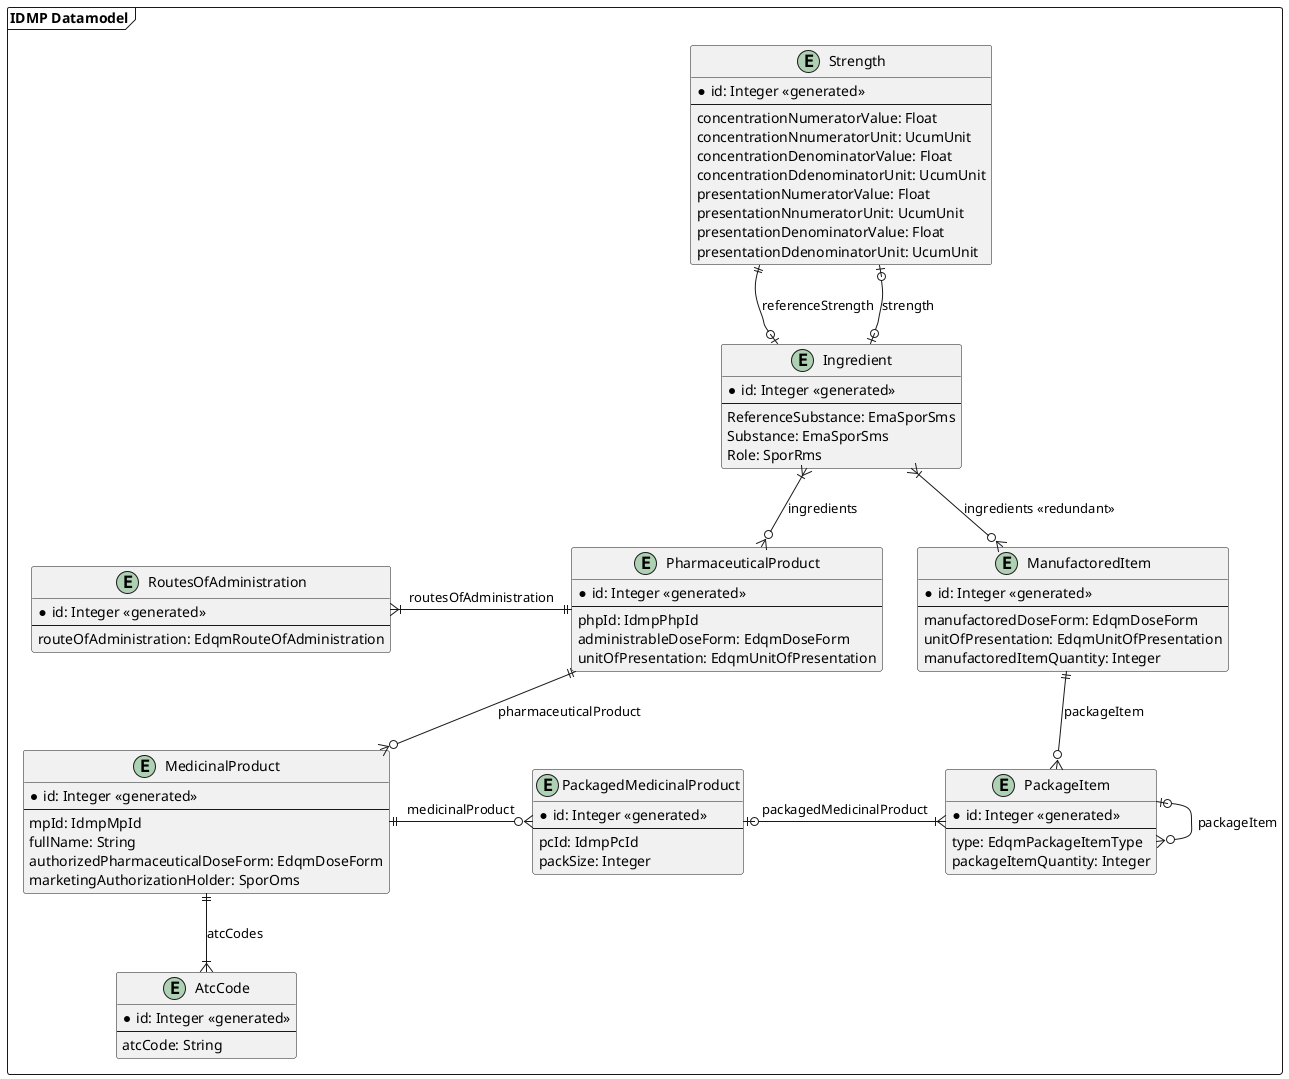 @startuml
'https://plantuml.com/class-diagram

package "IDMP Datamodel" as idmpDatamodel <<frame>> {
    entity Strength {
        * id: Integer <<generated>>
        --
        concentrationNumeratorValue: Float
        concentrationNnumeratorUnit: UcumUnit
        concentrationDenominatorValue: Float
        concentrationDdenominatorUnit: UcumUnit
        presentationNumeratorValue: Float
        presentationNnumeratorUnit: UcumUnit
        presentationDenominatorValue: Float
        presentationDdenominatorUnit: UcumUnit
    }

    entity Ingredient {
        * id: Integer <<generated>>
        --
        ReferenceSubstance: EmaSporSms
        Substance: EmaSporSms
        Role: SporRms
    }

    together {
        entity RoutesOfAdministration {
            * id: Integer <<generated>>
            --
            routeOfAdministration: EdqmRouteOfAdministration
        }

        entity PharmaceuticalProduct {
            * id: Integer <<generated>>
            --
            phpId: IdmpPhpId
            administrableDoseForm: EdqmDoseForm
            unitOfPresentation: EdqmUnitOfPresentation
        }
    }

    entity MedicinalProduct {
        * id: Integer <<generated>>
        --
        mpId: IdmpMpId
        fullName: String
        authorizedPharmaceuticalDoseForm: EdqmDoseForm
        marketingAuthorizationHolder: SporOms
    }

    entity AtcCode {
        * id: Integer <<generated>>
        --
        atcCode: String
    }

    entity PackagedMedicinalProduct {
        * id: Integer <<generated>>
        --
        pcId: IdmpPcId
        packSize: Integer
    }

    entity PackageItem {
        * id: Integer <<generated>>
        --
        type: EdqmPackageItemType
        packageItemQuantity: Integer
    }

    entity ManufactoredItem {
        * id: Integer <<generated>>
        --
        manufactoredDoseForm: EdqmDoseForm
        unitOfPresentation: EdqmUnitOfPresentation
        manufactoredItemQuantity: Integer
    }

    MedicinalProduct ||--|{ AtcCode : "atcCodes"

    Strength ||--o| Ingredient : "referenceStrength"
    Strength |o--o| Ingredient : "strength"

    Ingredient }|-o{ ManufactoredItem : "ingredients <<redundant>>"
    Ingredient }|--o{ PharmaceuticalProduct : "ingredients"

    RoutesOfAdministration }|-r-|| PharmaceuticalProduct : "routesOfAdministration"
    PharmaceuticalProduct ||--o{ MedicinalProduct : "pharmaceuticalProduct"
    MedicinalProduct ||-o{ PackagedMedicinalProduct : "medicinalProduct"
    PackagedMedicinalProduct |o-|{ PackageItem : "packagedMedicinalProduct"
    PackageItem |o-o{ PackageItem : "packageItem"
    ManufactoredItem ||--o{ PackageItem : "packageItem"
}

@enduml
